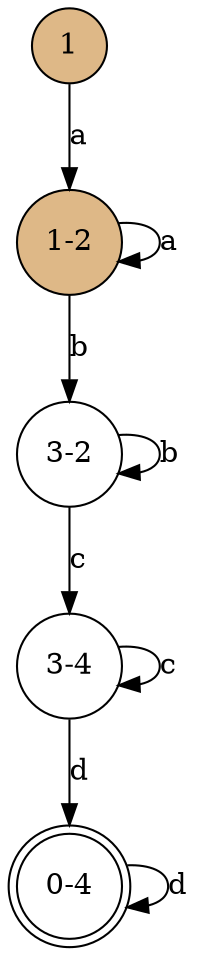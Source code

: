 digraph my_graph {
bgcolor=white;
1 [color=black, fillcolor=burlywood, shape=circle, style=filled];
"1-2" [color=black, fillcolor=burlywood, shape=circle, style=filled];
"3-2" [color=black, fillcolor=white, shape=circle, style=filled];
"3-4" [color=black, fillcolor=white, shape=circle, style=filled];
"0-4" [color=black, fillcolor=white, shape=doublecircle, style=filled];
1 -> "1-2"  [label=a];
"1-2" -> "3-2"  [label=b];
"1-2" -> "1-2"  [label=a];
"3-2" -> "3-2"  [label=b];
"3-2" -> "3-4"  [label=c];
"3-4" -> "0-4"  [label=d];
"3-4" -> "3-4"  [label=c];
"0-4" -> "0-4"  [label=d];
}
